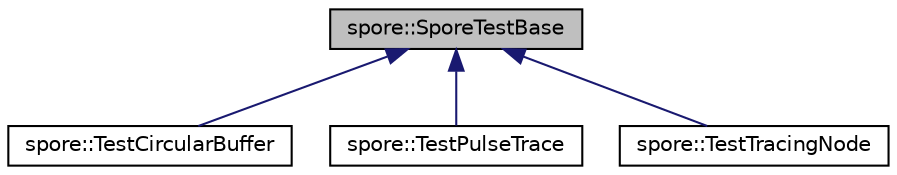 digraph "spore::SporeTestBase"
{
  edge [fontname="Helvetica",fontsize="10",labelfontname="Helvetica",labelfontsize="10"];
  node [fontname="Helvetica",fontsize="10",shape=record];
  Node0 [label="spore::SporeTestBase",height=0.2,width=0.4,color="black", fillcolor="grey75", style="filled", fontcolor="black"];
  Node0 -> Node1 [dir="back",color="midnightblue",fontsize="10",style="solid",fontname="Helvetica"];
  Node1 [label="spore::TestCircularBuffer",height=0.2,width=0.4,color="black", fillcolor="white", style="filled",URL="$classspore_1_1TestCircularBuffer.html",tooltip="Test class for the CircularBuffer container. "];
  Node0 -> Node2 [dir="back",color="midnightblue",fontsize="10",style="solid",fontname="Helvetica"];
  Node2 [label="spore::TestPulseTrace",height=0.2,width=0.4,color="black", fillcolor="white", style="filled",URL="$classspore_1_1TestPulseTrace.html",tooltip="Test class to generate a pulsed trace for testing synapse models. "];
  Node0 -> Node3 [dir="back",color="midnightblue",fontsize="10",style="solid",fontname="Helvetica"];
  Node3 [label="spore::TestTracingNode",height=0.2,width=0.4,color="black", fillcolor="white", style="filled",URL="$classspore_1_1TestTracingNode.html",tooltip="Test class for TracingNode. "];
}
